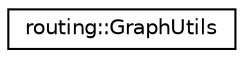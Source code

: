digraph "Graphical Class Hierarchy"
{
 // LATEX_PDF_SIZE
  edge [fontname="Helvetica",fontsize="10",labelfontname="Helvetica",labelfontsize="10"];
  node [fontname="Helvetica",fontsize="10",shape=record];
  rankdir="LR";
  Node0 [label="routing::GraphUtils",height=0.2,width=0.4,color="black", fillcolor="white", style="filled",URL="$classrouting_1_1GraphUtils.html",tooltip=" "];
}
